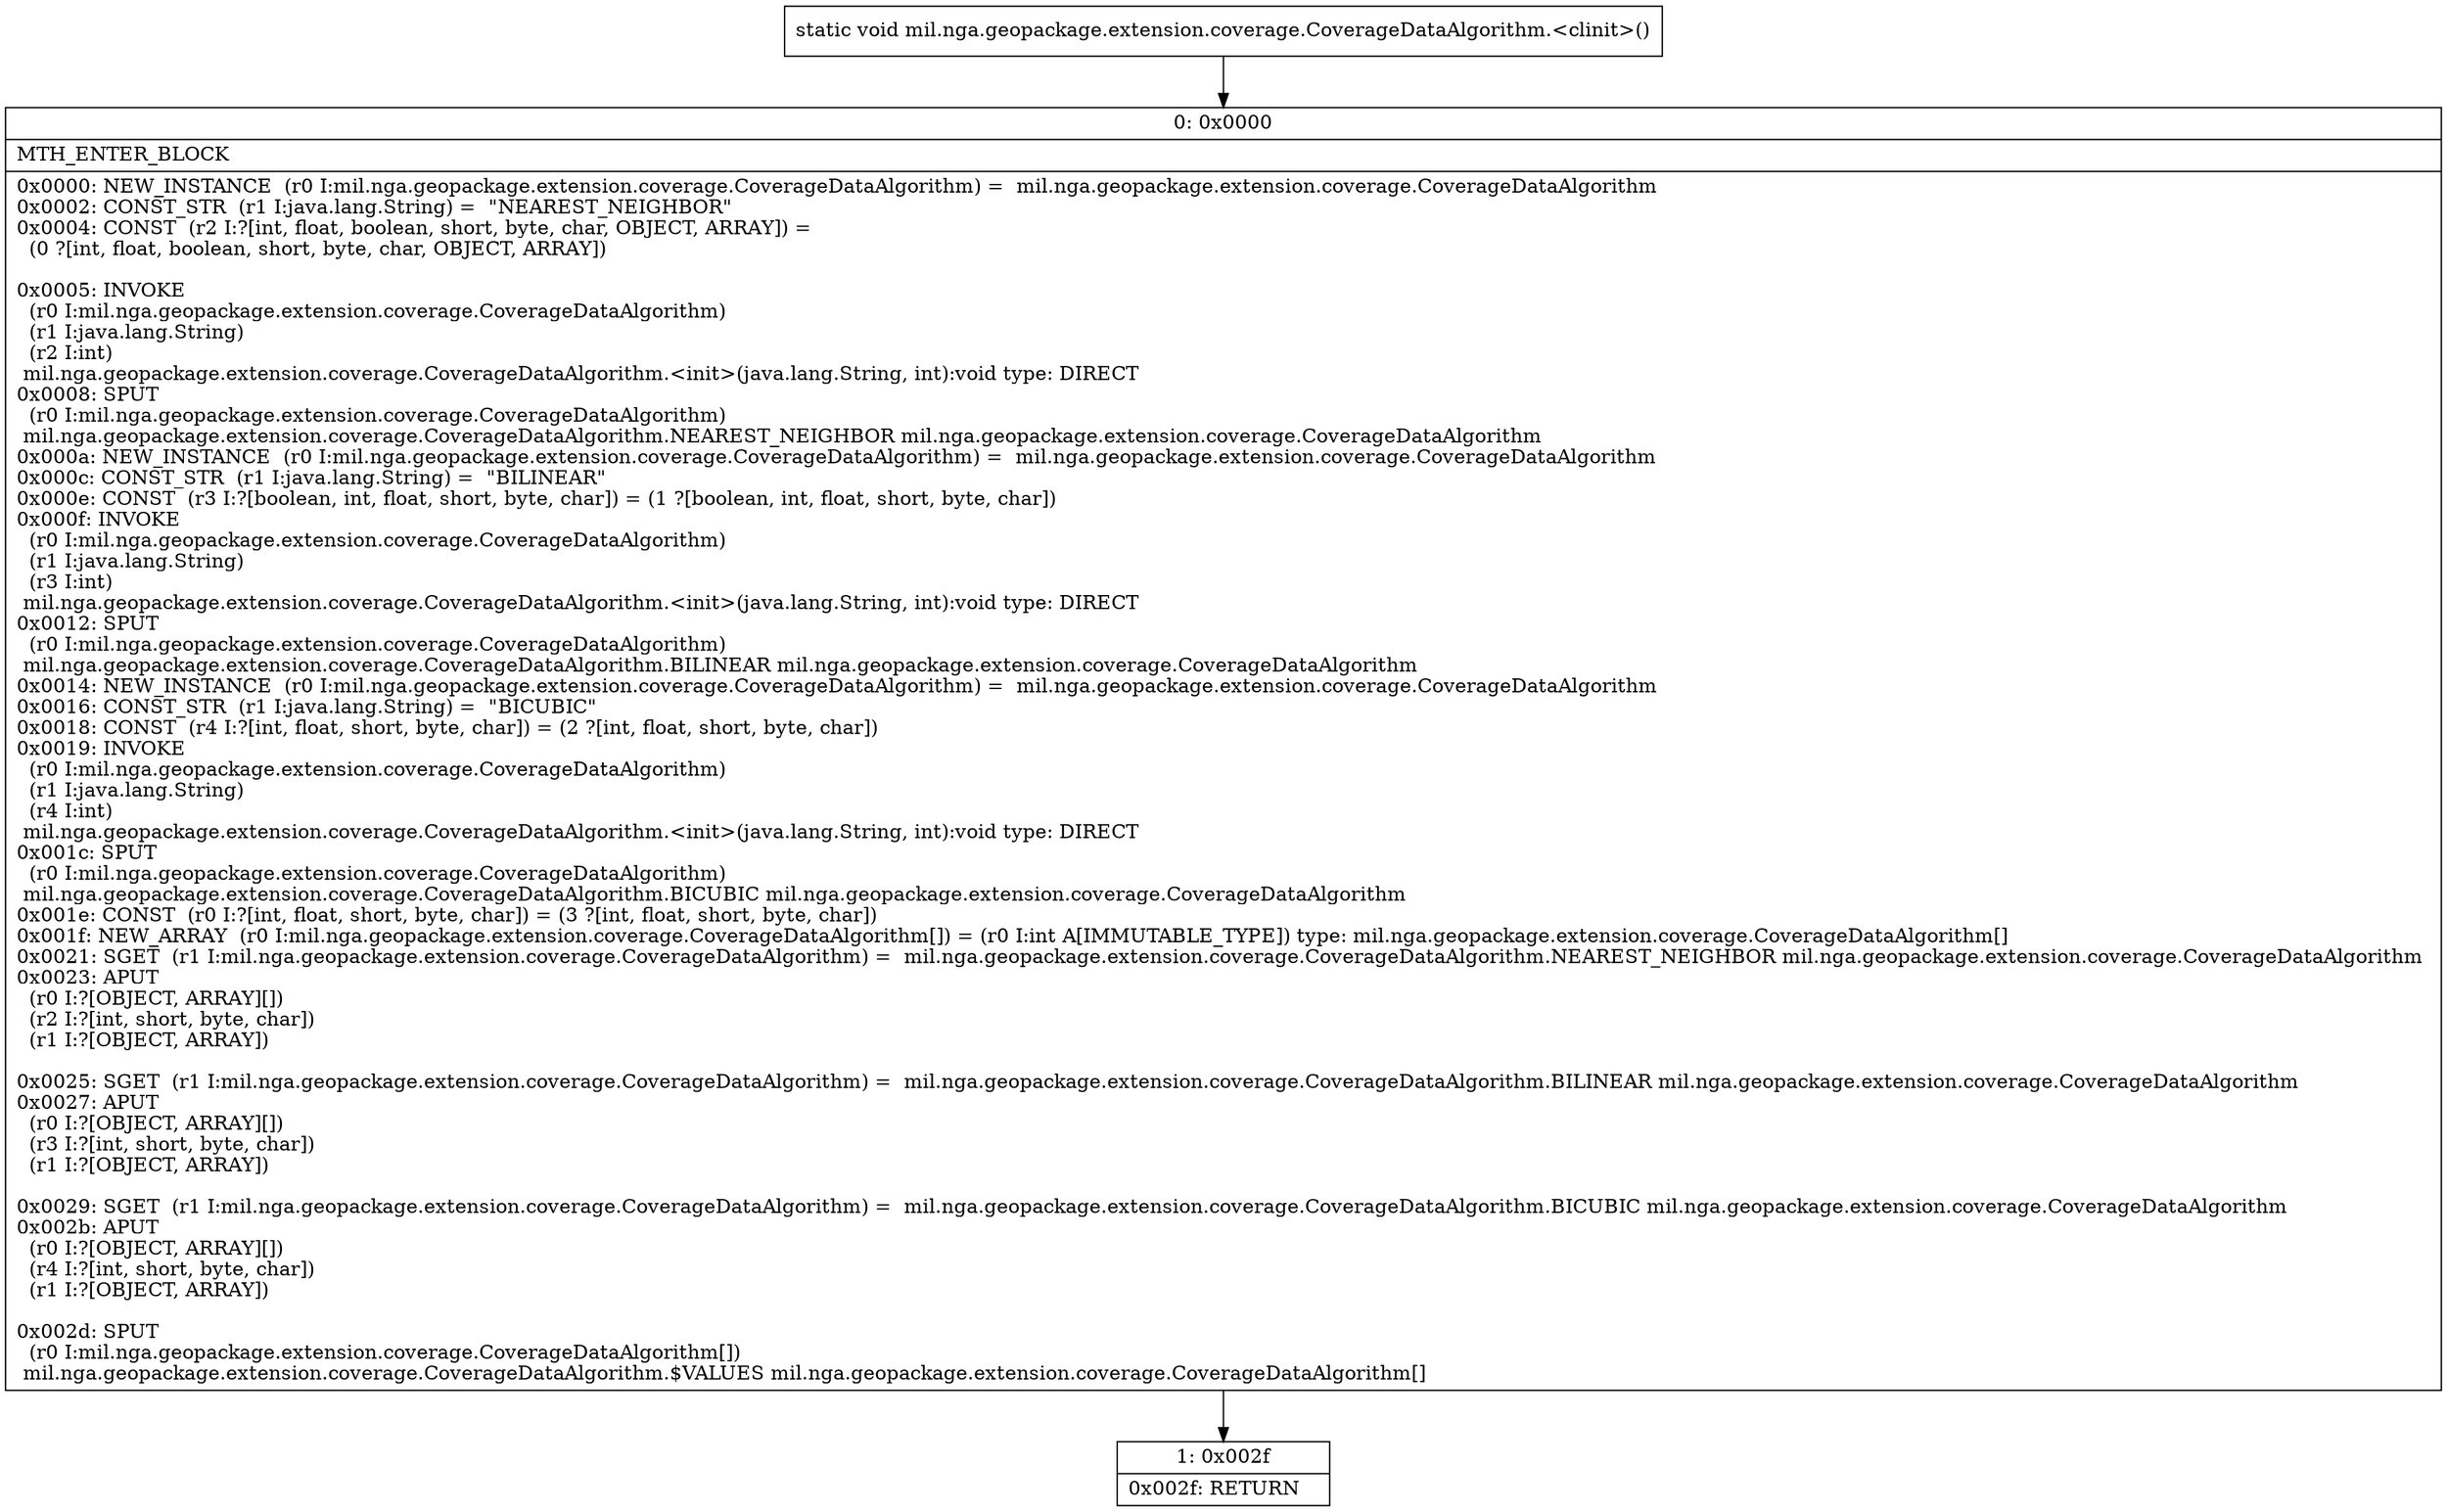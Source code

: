 digraph "CFG formil.nga.geopackage.extension.coverage.CoverageDataAlgorithm.\<clinit\>()V" {
Node_0 [shape=record,label="{0\:\ 0x0000|MTH_ENTER_BLOCK\l|0x0000: NEW_INSTANCE  (r0 I:mil.nga.geopackage.extension.coverage.CoverageDataAlgorithm) =  mil.nga.geopackage.extension.coverage.CoverageDataAlgorithm \l0x0002: CONST_STR  (r1 I:java.lang.String) =  \"NEAREST_NEIGHBOR\" \l0x0004: CONST  (r2 I:?[int, float, boolean, short, byte, char, OBJECT, ARRAY]) = \l  (0 ?[int, float, boolean, short, byte, char, OBJECT, ARRAY])\l \l0x0005: INVOKE  \l  (r0 I:mil.nga.geopackage.extension.coverage.CoverageDataAlgorithm)\l  (r1 I:java.lang.String)\l  (r2 I:int)\l mil.nga.geopackage.extension.coverage.CoverageDataAlgorithm.\<init\>(java.lang.String, int):void type: DIRECT \l0x0008: SPUT  \l  (r0 I:mil.nga.geopackage.extension.coverage.CoverageDataAlgorithm)\l mil.nga.geopackage.extension.coverage.CoverageDataAlgorithm.NEAREST_NEIGHBOR mil.nga.geopackage.extension.coverage.CoverageDataAlgorithm \l0x000a: NEW_INSTANCE  (r0 I:mil.nga.geopackage.extension.coverage.CoverageDataAlgorithm) =  mil.nga.geopackage.extension.coverage.CoverageDataAlgorithm \l0x000c: CONST_STR  (r1 I:java.lang.String) =  \"BILINEAR\" \l0x000e: CONST  (r3 I:?[boolean, int, float, short, byte, char]) = (1 ?[boolean, int, float, short, byte, char]) \l0x000f: INVOKE  \l  (r0 I:mil.nga.geopackage.extension.coverage.CoverageDataAlgorithm)\l  (r1 I:java.lang.String)\l  (r3 I:int)\l mil.nga.geopackage.extension.coverage.CoverageDataAlgorithm.\<init\>(java.lang.String, int):void type: DIRECT \l0x0012: SPUT  \l  (r0 I:mil.nga.geopackage.extension.coverage.CoverageDataAlgorithm)\l mil.nga.geopackage.extension.coverage.CoverageDataAlgorithm.BILINEAR mil.nga.geopackage.extension.coverage.CoverageDataAlgorithm \l0x0014: NEW_INSTANCE  (r0 I:mil.nga.geopackage.extension.coverage.CoverageDataAlgorithm) =  mil.nga.geopackage.extension.coverage.CoverageDataAlgorithm \l0x0016: CONST_STR  (r1 I:java.lang.String) =  \"BICUBIC\" \l0x0018: CONST  (r4 I:?[int, float, short, byte, char]) = (2 ?[int, float, short, byte, char]) \l0x0019: INVOKE  \l  (r0 I:mil.nga.geopackage.extension.coverage.CoverageDataAlgorithm)\l  (r1 I:java.lang.String)\l  (r4 I:int)\l mil.nga.geopackage.extension.coverage.CoverageDataAlgorithm.\<init\>(java.lang.String, int):void type: DIRECT \l0x001c: SPUT  \l  (r0 I:mil.nga.geopackage.extension.coverage.CoverageDataAlgorithm)\l mil.nga.geopackage.extension.coverage.CoverageDataAlgorithm.BICUBIC mil.nga.geopackage.extension.coverage.CoverageDataAlgorithm \l0x001e: CONST  (r0 I:?[int, float, short, byte, char]) = (3 ?[int, float, short, byte, char]) \l0x001f: NEW_ARRAY  (r0 I:mil.nga.geopackage.extension.coverage.CoverageDataAlgorithm[]) = (r0 I:int A[IMMUTABLE_TYPE]) type: mil.nga.geopackage.extension.coverage.CoverageDataAlgorithm[] \l0x0021: SGET  (r1 I:mil.nga.geopackage.extension.coverage.CoverageDataAlgorithm) =  mil.nga.geopackage.extension.coverage.CoverageDataAlgorithm.NEAREST_NEIGHBOR mil.nga.geopackage.extension.coverage.CoverageDataAlgorithm \l0x0023: APUT  \l  (r0 I:?[OBJECT, ARRAY][])\l  (r2 I:?[int, short, byte, char])\l  (r1 I:?[OBJECT, ARRAY])\l \l0x0025: SGET  (r1 I:mil.nga.geopackage.extension.coverage.CoverageDataAlgorithm) =  mil.nga.geopackage.extension.coverage.CoverageDataAlgorithm.BILINEAR mil.nga.geopackage.extension.coverage.CoverageDataAlgorithm \l0x0027: APUT  \l  (r0 I:?[OBJECT, ARRAY][])\l  (r3 I:?[int, short, byte, char])\l  (r1 I:?[OBJECT, ARRAY])\l \l0x0029: SGET  (r1 I:mil.nga.geopackage.extension.coverage.CoverageDataAlgorithm) =  mil.nga.geopackage.extension.coverage.CoverageDataAlgorithm.BICUBIC mil.nga.geopackage.extension.coverage.CoverageDataAlgorithm \l0x002b: APUT  \l  (r0 I:?[OBJECT, ARRAY][])\l  (r4 I:?[int, short, byte, char])\l  (r1 I:?[OBJECT, ARRAY])\l \l0x002d: SPUT  \l  (r0 I:mil.nga.geopackage.extension.coverage.CoverageDataAlgorithm[])\l mil.nga.geopackage.extension.coverage.CoverageDataAlgorithm.$VALUES mil.nga.geopackage.extension.coverage.CoverageDataAlgorithm[] \l}"];
Node_1 [shape=record,label="{1\:\ 0x002f|0x002f: RETURN   \l}"];
MethodNode[shape=record,label="{static void mil.nga.geopackage.extension.coverage.CoverageDataAlgorithm.\<clinit\>() }"];
MethodNode -> Node_0;
Node_0 -> Node_1;
}


